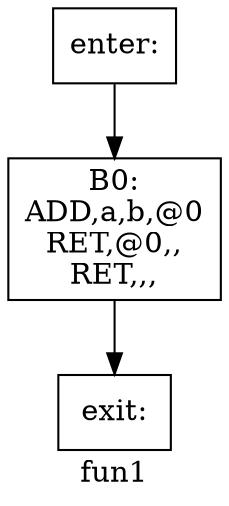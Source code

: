 digraph fun1{
label =fun1
B0[label="B0:\nADD,a,b,@0\nRET,@0,,\nRET,,,\n" shape=box]
enter[label="enter:\n" shape=box]
exit[label="exit:\n" shape=box]
B0->exit
enter->B0
}
